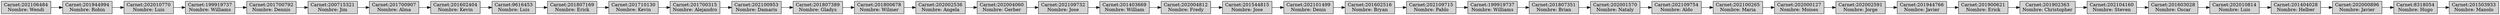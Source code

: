 digraph G {
node[shape=rectangle, style=filled];
rankdir=LR;
N0[label="Carnet:202106484
Nombre: Wendi"];
N1[label="Carnet:201944994
Nombre: Robin"];
N2[label="Carnet:202010770
Nombre: Luis"];
N3[label="Carnet:199919737
Nombre: Williams"];
N4[label="Carnet:201700792
Nombre: Dennis"];
N5[label="Carnet:200715321
Nombre: Jim"];
N6[label="Carnet:201700907
Nombre: Alma"];
N7[label="Carnet:201602404
Nombre: Kevin"];
N8[label="Carnet:9616453
Nombre: Luis"];
N9[label="Carnet:201807169
Nombre: Erick"];
N10[label="Carnet:201710130
Nombre: Kevin"];
N11[label="Carnet:201700315
Nombre: Alejandro"];
N12[label="Carnet:202100953
Nombre: Damaris"];
N13[label="Carnet:201807389
Nombre: Gladys"];
N14[label="Carnet:201800678
Nombre: Wilmer"];
N15[label="Carnet:202002536
Nombre: Angela"];
N16[label="Carnet:202004060
Nombre: Gerber"];
N17[label="Carnet:202109732
Nombre: Jose"];
N18[label="Carnet:201403669
Nombre: William"];
N19[label="Carnet:202004812
Nombre: Fredy"];
N20[label="Carnet:201544815
Nombre: Jose"];
N21[label="Carnet:202101499
Nombre: Denis"];
N22[label="Carnet:201602516
Nombre: Bryan"];
N23[label="Carnet:202109715
Nombre: Pablo"];
N24[label="Carnet:199919737
Nombre: Williams"];
N25[label="Carnet:201807351
Nombre: Brian"];
N26[label="Carnet:202001570
Nombre: Nataly"];
N27[label="Carnet:202109754
Nombre: Aldo"];
N28[label="Carnet:202100265
Nombre: Maria"];
N29[label="Carnet:202000127
Nombre: Moises"];
N30[label="Carnet:202002591
Nombre: Jorge"];
N31[label="Carnet:201944766
Nombre: Javier"];
N32[label="Carnet:201900621
Nombre: Erick"];
N33[label="Carnet:201902363
Nombre: Christopher"];
N34[label="Carnet:202104160
Nombre: Steven"];
N35[label="Carnet:201603028
Nombre: Oscar"];
N36[label="Carnet:202010814
Nombre: Luis"];
N37[label="Carnet:201404028
Nombre: Helber"];
N38[label="Carnet:202000896
Nombre: Javier"];
N39[label="Carnet:8318054
Nombre: Hugo"];
N40[label="Carnet:201503933
Nombre: Manolo"];
N0->N1->N2->N3->N4->N5->N6->N7->N8->N9->N10->N11->N12->N13->N14->N15->N16->N17->N18->N19->N20->N21->N22->N23->N24->N25->N26->N27->N28->N29->N30->N31->N32->N33->N34->N35->N36->N37->N38->N39->N40

}